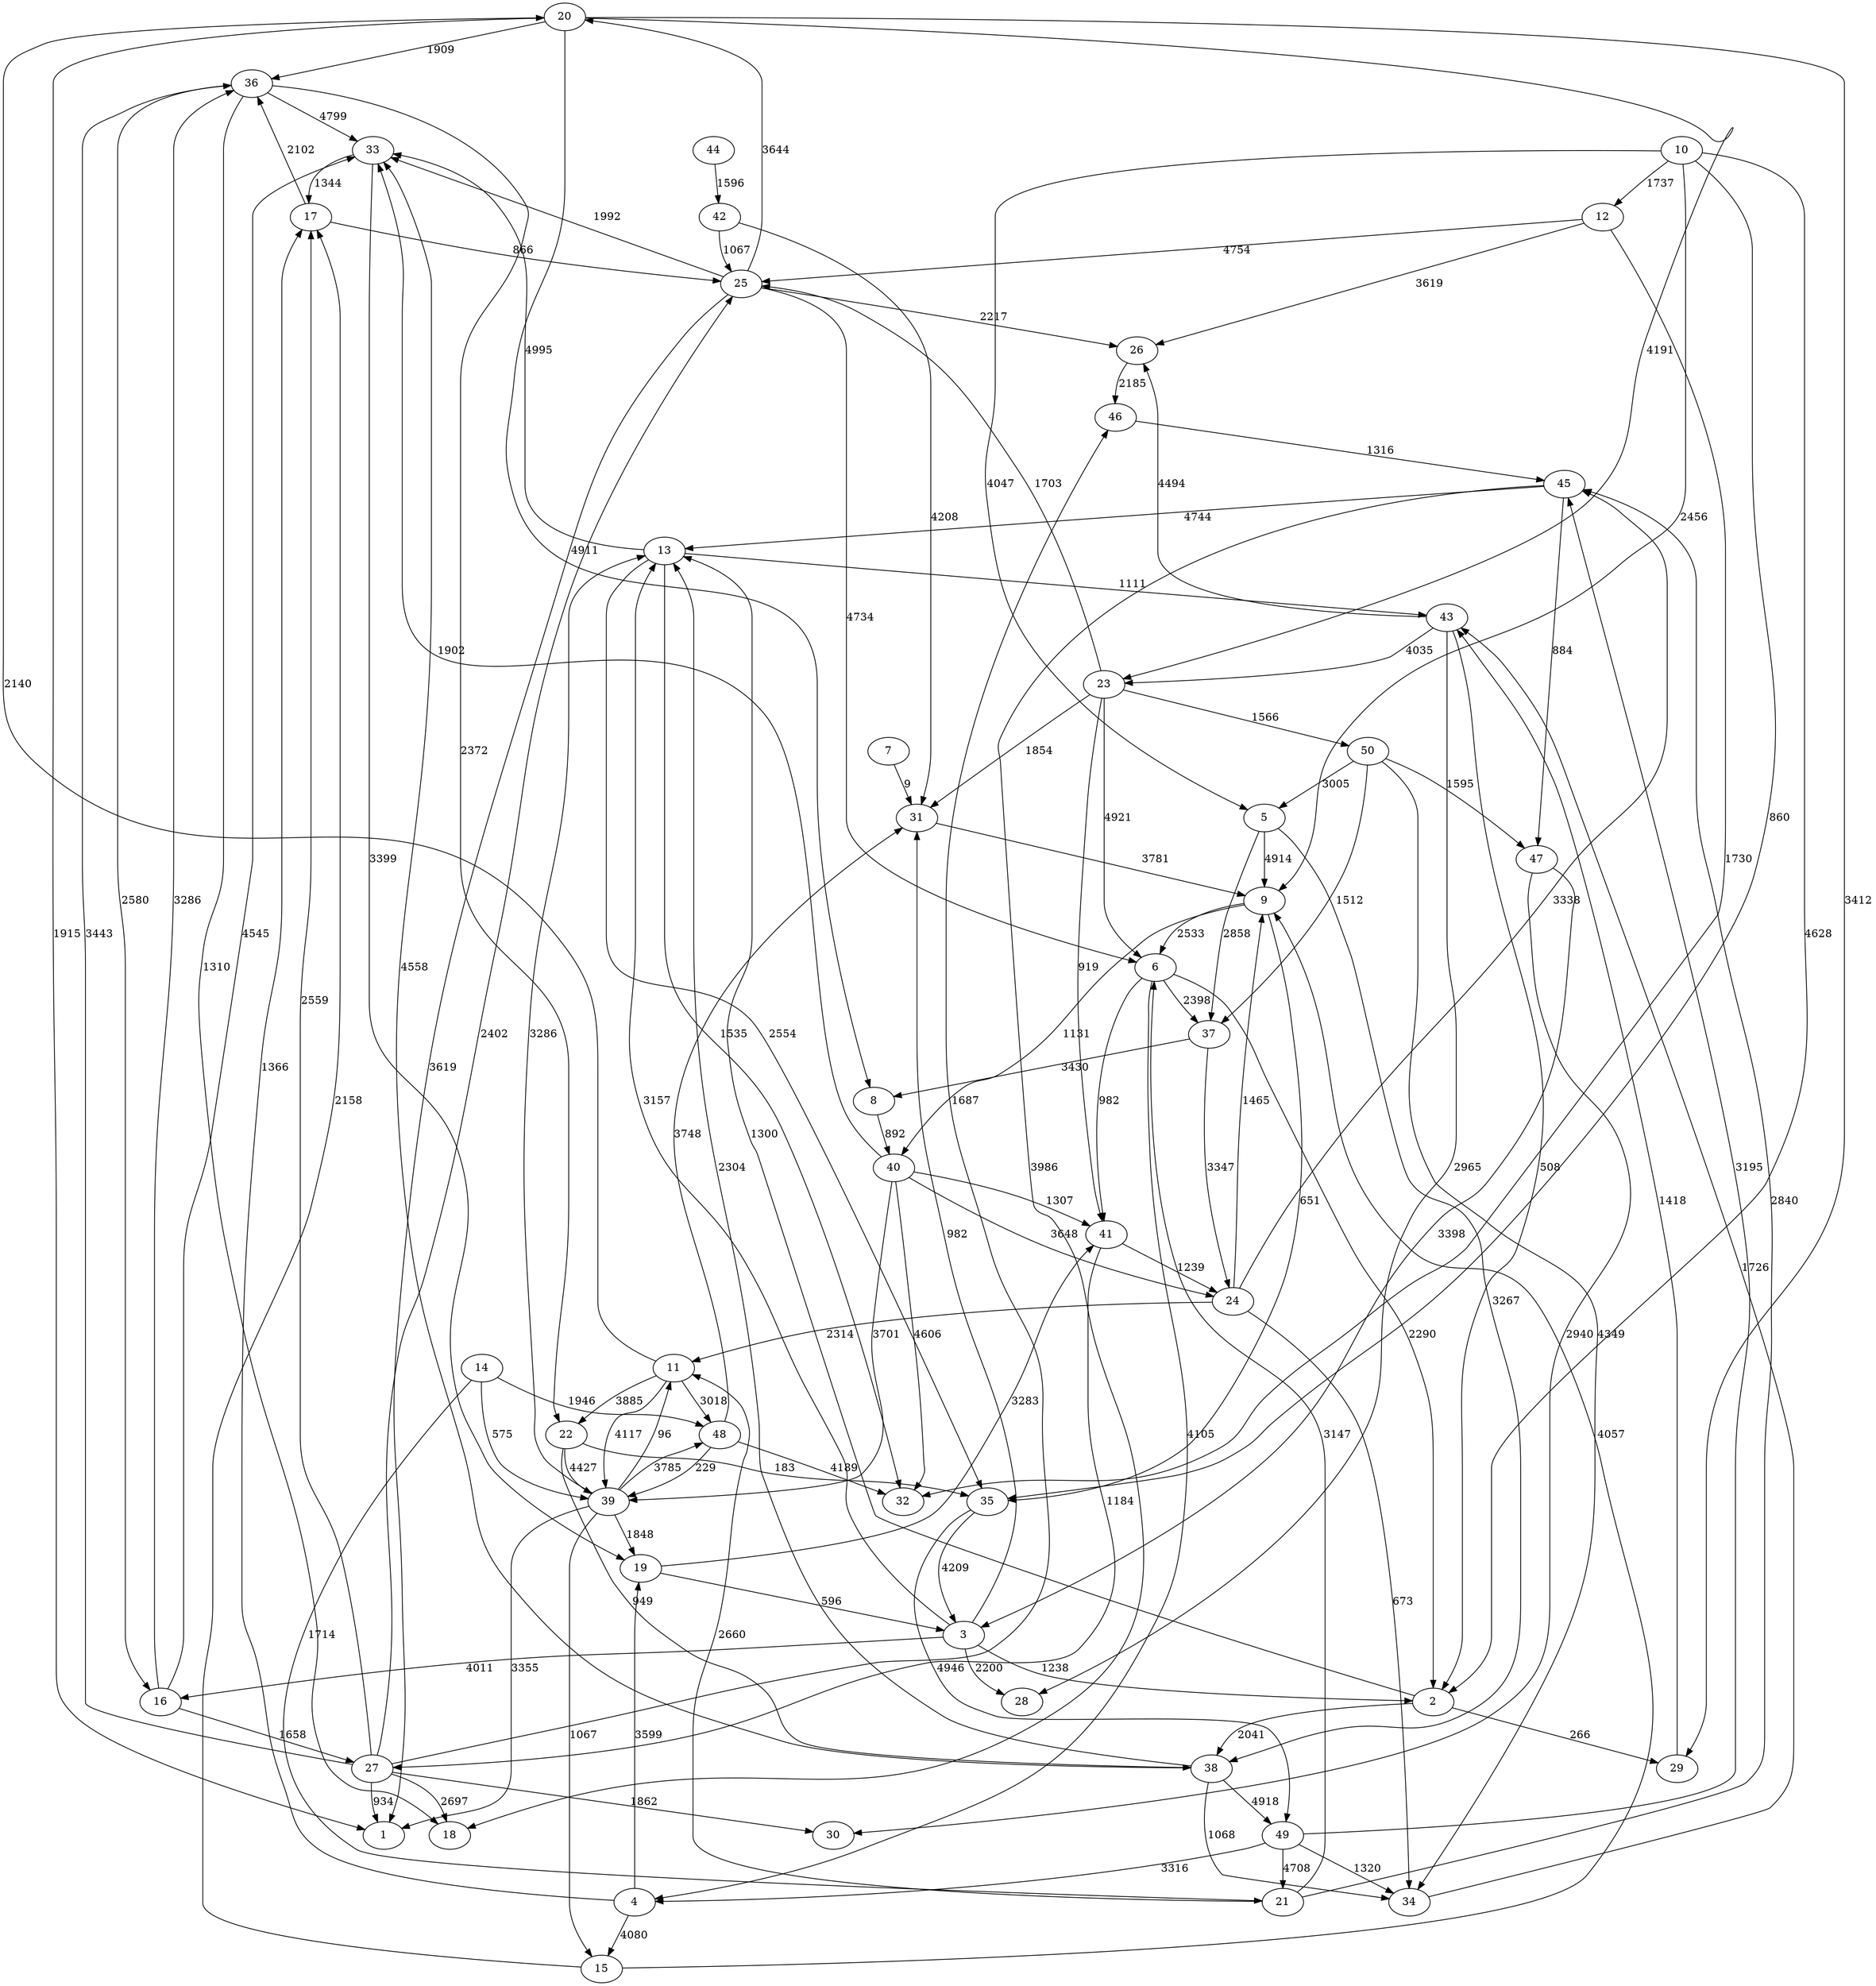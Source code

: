 strict digraph  {
	20 -> 36	 [label=1909];
	20 -> 23	 [label=4191];
	20 -> 1	 [label=1915];
	20 -> 8	 [label=4911];
	20 -> 29	 [label=3412];
	36 -> 33	 [label=4799];
	36 -> 18	 [label=1310];
	36 -> 16	 [label=2580];
	36 -> 22	 [label=2372];
	23 -> 31	 [label=1854];
	23 -> 6	 [label=4921];
	23 -> 41	 [label=919];
	23 -> 25	 [label=1703];
	23 -> 50	 [label=1566];
	8 -> 40	 [label=892];
	29 -> 43	 [label=1418];
	33 -> 17	 [label=1344];
	33 -> 19	 [label=3399];
	16 -> 36	 [label=3286];
	16 -> 33	 [label=4545];
	16 -> 27	 [label=1658];
	22 -> 38	 [label=949];
	22 -> 35	 [label=183];
	22 -> 39	 [label=4427];
	38 -> 33	 [label=4558];
	38 -> 34	 [label=1068];
	38 -> 13	 [label=2304];
	38 -> 49	 [label=4918];
	34 -> 43	 [label=1726];
	13 -> 33	 [label=4995];
	13 -> 43	 [label=1111];
	13 -> 35	 [label=2554];
	13 -> 32	 [label=1535];
	49 -> 34	 [label=1320];
	49 -> 21	 [label=4708];
	49 -> 45	 [label=3195];
	49 -> 4	 [label=3316];
	43 -> 23	 [label=4035];
	43 -> 26	 [label=4494];
	43 -> 2	 [label=508];
	43 -> 28	 [label=2965];
	31 -> 9	 [label=3781];
	9 -> 40	 [label=1131];
	9 -> 6	 [label=2533];
	9 -> 35	 [label=651];
	40 -> 33	 [label=1902];
	40 -> 24	 [label=3648];
	40 -> 32	 [label=4606];
	40 -> 41	 [label=1307];
	40 -> 39	 [label=3701];
	6 -> 41	 [label=982];
	6 -> 2	 [label=2290];
	6 -> 37	 [label=2398];
	6 -> 4	 [label=4105];
	35 -> 49	 [label=4946];
	35 -> 3	 [label=4209];
	24 -> 34	 [label=673];
	24 -> 9	 [label=1465];
	24 -> 11	 [label=2314];
	24 -> 45	 [label=3338];
	41 -> 24	 [label=1239];
	41 -> 27	 [label=1184];
	39 -> 1	 [label=3355];
	39 -> 13	 [label=3286];
	39 -> 19	 [label=1848];
	39 -> 48	 [label=3785];
	39 -> 11	 [label=96];
	39 -> 15	 [label=1067];
	17 -> 36	 [label=2102];
	17 -> 25	 [label=866];
	19 -> 41	 [label=3283];
	19 -> 3	 [label=596];
	3 -> 16	 [label=4011];
	3 -> 13	 [label=3157];
	3 -> 31	 [label=982];
	3 -> 2	 [label=1238];
	3 -> 28	 [label=2200];
	7 -> 31	 [label=9];
	25 -> 20	 [label=3644];
	25 -> 1	 [label=3619];
	25 -> 33	 [label=1992];
	25 -> 6	 [label=4734];
	25 -> 26	 [label=2217];
	26 -> 46	 [label=2185];
	10 -> 9	 [label=2456];
	10 -> 35	 [label=860];
	10 -> 5	 [label=4047];
	10 -> 2	 [label=4628];
	10 -> 12	 [label=1737];
	5 -> 38	 [label=3267];
	5 -> 9	 [label=4914];
	5 -> 37	 [label=2858];
	2 -> 29	 [label=266];
	2 -> 38	 [label=2041];
	2 -> 13	 [label=1300];
	12 -> 32	 [label=1730];
	12 -> 25	 [label=4754];
	12 -> 26	 [label=3619];
	37 -> 8	 [label=3430];
	37 -> 24	 [label=3347];
	14 -> 39	 [label=575];
	14 -> 21	 [label=1714];
	14 -> 48	 [label=1946];
	21 -> 6	 [label=3147];
	21 -> 11	 [label=2660];
	21 -> 45	 [label=2840];
	48 -> 31	 [label=3748];
	48 -> 32	 [label=4189];
	48 -> 39	 [label=229];
	11 -> 20	 [label=2140];
	11 -> 22	 [label=3885];
	11 -> 39	 [label=4117];
	11 -> 48	 [label=3018];
	45 -> 18	 [label=3986];
	45 -> 13	 [label=4744];
	45 -> 47	 [label=884];
	15 -> 9	 [label=4057];
	15 -> 17	 [label=2158];
	4 -> 17	 [label=1366];
	4 -> 19	 [label=3599];
	4 -> 15	 [label=4080];
	27 -> 36	 [label=3443];
	27 -> 1	 [label=934];
	27 -> 18	 [label=2697];
	27 -> 17	 [label=2559];
	27 -> 25	 [label=2402];
	27 -> 30	 [label=1862];
	27 -> 46	 [label=1687];
	46 -> 45	 [label=1316];
	42 -> 31	 [label=4208];
	42 -> 25	 [label=1067];
	50 -> 34	 [label=4349];
	50 -> 5	 [label=3005];
	50 -> 37	 [label=1512];
	50 -> 47	 [label=1595];
	47 -> 3	 [label=3398];
	47 -> 30	 [label=2940];
	44 -> 42	 [label=1596];
}
